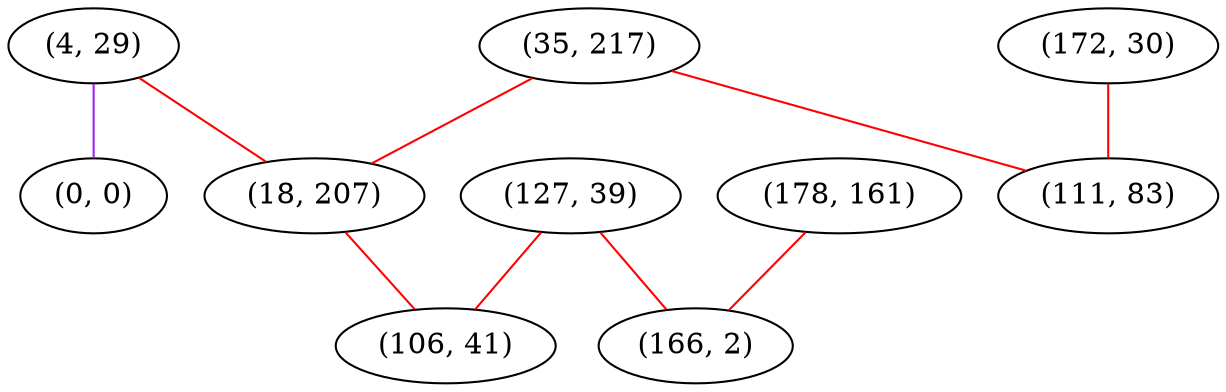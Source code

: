 graph "" {
"(4, 29)";
"(35, 217)";
"(127, 39)";
"(18, 207)";
"(0, 0)";
"(178, 161)";
"(166, 2)";
"(172, 30)";
"(111, 83)";
"(106, 41)";
"(4, 29)" -- "(18, 207)"  [color=red, key=0, weight=1];
"(4, 29)" -- "(0, 0)"  [color=purple, key=0, weight=4];
"(35, 217)" -- "(18, 207)"  [color=red, key=0, weight=1];
"(35, 217)" -- "(111, 83)"  [color=red, key=0, weight=1];
"(127, 39)" -- "(166, 2)"  [color=red, key=0, weight=1];
"(127, 39)" -- "(106, 41)"  [color=red, key=0, weight=1];
"(18, 207)" -- "(106, 41)"  [color=red, key=0, weight=1];
"(178, 161)" -- "(166, 2)"  [color=red, key=0, weight=1];
"(172, 30)" -- "(111, 83)"  [color=red, key=0, weight=1];
}
